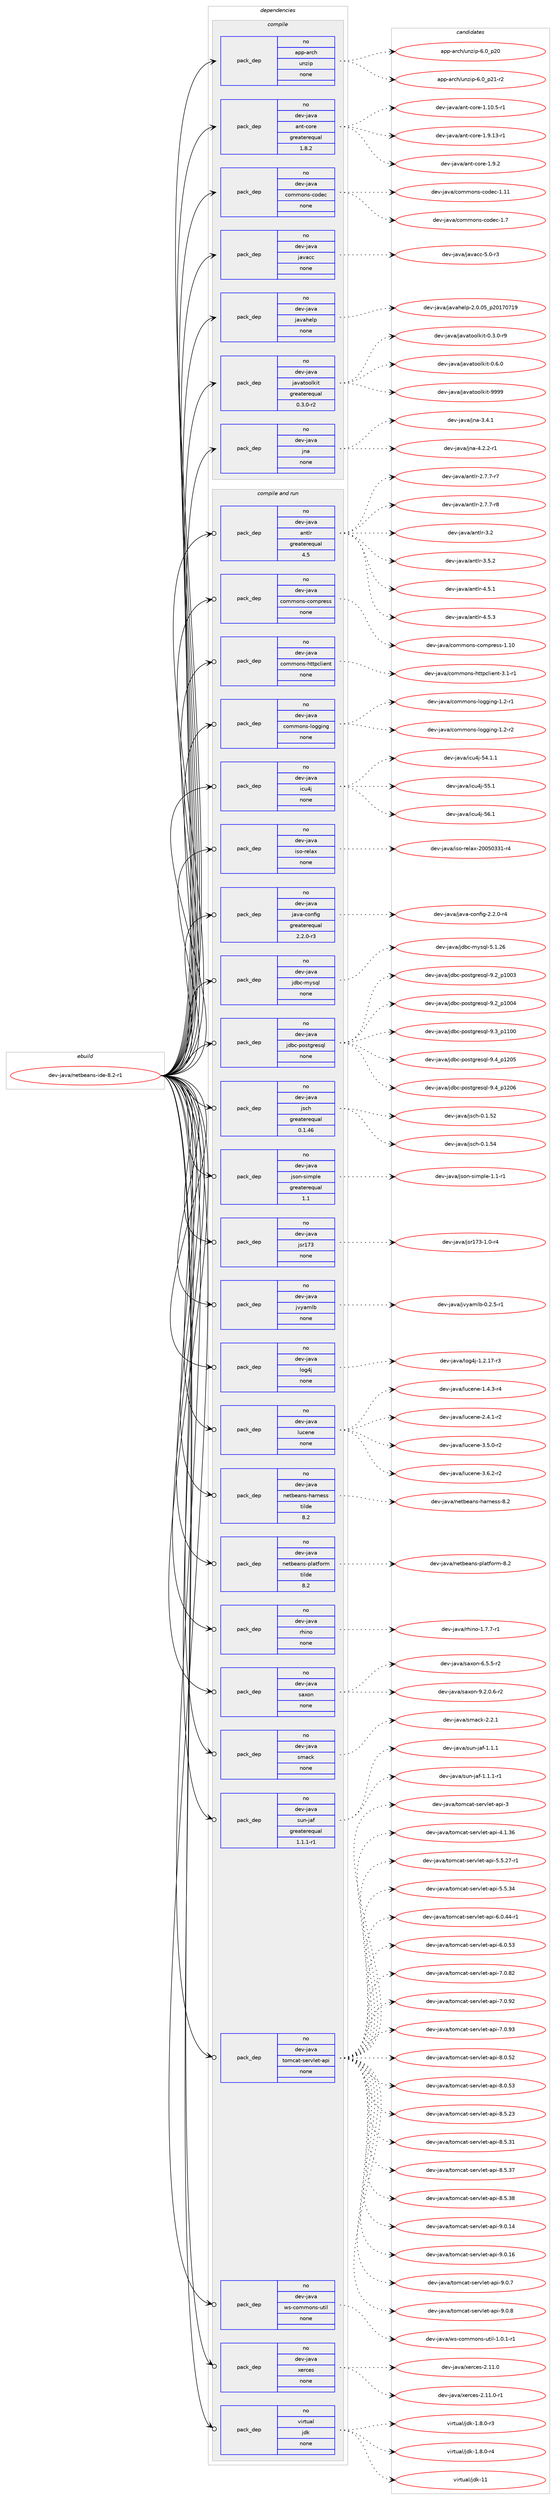 digraph prolog {

# *************
# Graph options
# *************

newrank=true;
concentrate=true;
compound=true;
graph [rankdir=LR,fontname=Helvetica,fontsize=10,ranksep=1.5];#, ranksep=2.5, nodesep=0.2];
edge  [arrowhead=vee];
node  [fontname=Helvetica,fontsize=10];

# **********
# The ebuild
# **********

subgraph cluster_leftcol {
color=gray;
rank=same;
label=<<i>ebuild</i>>;
id [label="dev-java/netbeans-ide-8.2-r1", color=red, width=4, href="../dev-java/netbeans-ide-8.2-r1.svg"];
}

# ****************
# The dependencies
# ****************

subgraph cluster_midcol {
color=gray;
label=<<i>dependencies</i>>;
subgraph cluster_compile {
fillcolor="#eeeeee";
style=filled;
label=<<i>compile</i>>;
subgraph pack970043 {
dependency1355590 [label=<<TABLE BORDER="0" CELLBORDER="1" CELLSPACING="0" CELLPADDING="4" WIDTH="220"><TR><TD ROWSPAN="6" CELLPADDING="30">pack_dep</TD></TR><TR><TD WIDTH="110">no</TD></TR><TR><TD>app-arch</TD></TR><TR><TD>unzip</TD></TR><TR><TD>none</TD></TR><TR><TD></TD></TR></TABLE>>, shape=none, color=blue];
}
id:e -> dependency1355590:w [weight=20,style="solid",arrowhead="vee"];
subgraph pack970044 {
dependency1355591 [label=<<TABLE BORDER="0" CELLBORDER="1" CELLSPACING="0" CELLPADDING="4" WIDTH="220"><TR><TD ROWSPAN="6" CELLPADDING="30">pack_dep</TD></TR><TR><TD WIDTH="110">no</TD></TR><TR><TD>dev-java</TD></TR><TR><TD>ant-core</TD></TR><TR><TD>greaterequal</TD></TR><TR><TD>1.8.2</TD></TR></TABLE>>, shape=none, color=blue];
}
id:e -> dependency1355591:w [weight=20,style="solid",arrowhead="vee"];
subgraph pack970045 {
dependency1355592 [label=<<TABLE BORDER="0" CELLBORDER="1" CELLSPACING="0" CELLPADDING="4" WIDTH="220"><TR><TD ROWSPAN="6" CELLPADDING="30">pack_dep</TD></TR><TR><TD WIDTH="110">no</TD></TR><TR><TD>dev-java</TD></TR><TR><TD>commons-codec</TD></TR><TR><TD>none</TD></TR><TR><TD></TD></TR></TABLE>>, shape=none, color=blue];
}
id:e -> dependency1355592:w [weight=20,style="solid",arrowhead="vee"];
subgraph pack970046 {
dependency1355593 [label=<<TABLE BORDER="0" CELLBORDER="1" CELLSPACING="0" CELLPADDING="4" WIDTH="220"><TR><TD ROWSPAN="6" CELLPADDING="30">pack_dep</TD></TR><TR><TD WIDTH="110">no</TD></TR><TR><TD>dev-java</TD></TR><TR><TD>javacc</TD></TR><TR><TD>none</TD></TR><TR><TD></TD></TR></TABLE>>, shape=none, color=blue];
}
id:e -> dependency1355593:w [weight=20,style="solid",arrowhead="vee"];
subgraph pack970047 {
dependency1355594 [label=<<TABLE BORDER="0" CELLBORDER="1" CELLSPACING="0" CELLPADDING="4" WIDTH="220"><TR><TD ROWSPAN="6" CELLPADDING="30">pack_dep</TD></TR><TR><TD WIDTH="110">no</TD></TR><TR><TD>dev-java</TD></TR><TR><TD>javahelp</TD></TR><TR><TD>none</TD></TR><TR><TD></TD></TR></TABLE>>, shape=none, color=blue];
}
id:e -> dependency1355594:w [weight=20,style="solid",arrowhead="vee"];
subgraph pack970048 {
dependency1355595 [label=<<TABLE BORDER="0" CELLBORDER="1" CELLSPACING="0" CELLPADDING="4" WIDTH="220"><TR><TD ROWSPAN="6" CELLPADDING="30">pack_dep</TD></TR><TR><TD WIDTH="110">no</TD></TR><TR><TD>dev-java</TD></TR><TR><TD>javatoolkit</TD></TR><TR><TD>greaterequal</TD></TR><TR><TD>0.3.0-r2</TD></TR></TABLE>>, shape=none, color=blue];
}
id:e -> dependency1355595:w [weight=20,style="solid",arrowhead="vee"];
subgraph pack970049 {
dependency1355596 [label=<<TABLE BORDER="0" CELLBORDER="1" CELLSPACING="0" CELLPADDING="4" WIDTH="220"><TR><TD ROWSPAN="6" CELLPADDING="30">pack_dep</TD></TR><TR><TD WIDTH="110">no</TD></TR><TR><TD>dev-java</TD></TR><TR><TD>jna</TD></TR><TR><TD>none</TD></TR><TR><TD></TD></TR></TABLE>>, shape=none, color=blue];
}
id:e -> dependency1355596:w [weight=20,style="solid",arrowhead="vee"];
}
subgraph cluster_compileandrun {
fillcolor="#eeeeee";
style=filled;
label=<<i>compile and run</i>>;
subgraph pack970050 {
dependency1355597 [label=<<TABLE BORDER="0" CELLBORDER="1" CELLSPACING="0" CELLPADDING="4" WIDTH="220"><TR><TD ROWSPAN="6" CELLPADDING="30">pack_dep</TD></TR><TR><TD WIDTH="110">no</TD></TR><TR><TD>dev-java</TD></TR><TR><TD>antlr</TD></TR><TR><TD>greaterequal</TD></TR><TR><TD>4.5</TD></TR></TABLE>>, shape=none, color=blue];
}
id:e -> dependency1355597:w [weight=20,style="solid",arrowhead="odotvee"];
subgraph pack970051 {
dependency1355598 [label=<<TABLE BORDER="0" CELLBORDER="1" CELLSPACING="0" CELLPADDING="4" WIDTH="220"><TR><TD ROWSPAN="6" CELLPADDING="30">pack_dep</TD></TR><TR><TD WIDTH="110">no</TD></TR><TR><TD>dev-java</TD></TR><TR><TD>commons-compress</TD></TR><TR><TD>none</TD></TR><TR><TD></TD></TR></TABLE>>, shape=none, color=blue];
}
id:e -> dependency1355598:w [weight=20,style="solid",arrowhead="odotvee"];
subgraph pack970052 {
dependency1355599 [label=<<TABLE BORDER="0" CELLBORDER="1" CELLSPACING="0" CELLPADDING="4" WIDTH="220"><TR><TD ROWSPAN="6" CELLPADDING="30">pack_dep</TD></TR><TR><TD WIDTH="110">no</TD></TR><TR><TD>dev-java</TD></TR><TR><TD>commons-httpclient</TD></TR><TR><TD>none</TD></TR><TR><TD></TD></TR></TABLE>>, shape=none, color=blue];
}
id:e -> dependency1355599:w [weight=20,style="solid",arrowhead="odotvee"];
subgraph pack970053 {
dependency1355600 [label=<<TABLE BORDER="0" CELLBORDER="1" CELLSPACING="0" CELLPADDING="4" WIDTH="220"><TR><TD ROWSPAN="6" CELLPADDING="30">pack_dep</TD></TR><TR><TD WIDTH="110">no</TD></TR><TR><TD>dev-java</TD></TR><TR><TD>commons-logging</TD></TR><TR><TD>none</TD></TR><TR><TD></TD></TR></TABLE>>, shape=none, color=blue];
}
id:e -> dependency1355600:w [weight=20,style="solid",arrowhead="odotvee"];
subgraph pack970054 {
dependency1355601 [label=<<TABLE BORDER="0" CELLBORDER="1" CELLSPACING="0" CELLPADDING="4" WIDTH="220"><TR><TD ROWSPAN="6" CELLPADDING="30">pack_dep</TD></TR><TR><TD WIDTH="110">no</TD></TR><TR><TD>dev-java</TD></TR><TR><TD>icu4j</TD></TR><TR><TD>none</TD></TR><TR><TD></TD></TR></TABLE>>, shape=none, color=blue];
}
id:e -> dependency1355601:w [weight=20,style="solid",arrowhead="odotvee"];
subgraph pack970055 {
dependency1355602 [label=<<TABLE BORDER="0" CELLBORDER="1" CELLSPACING="0" CELLPADDING="4" WIDTH="220"><TR><TD ROWSPAN="6" CELLPADDING="30">pack_dep</TD></TR><TR><TD WIDTH="110">no</TD></TR><TR><TD>dev-java</TD></TR><TR><TD>iso-relax</TD></TR><TR><TD>none</TD></TR><TR><TD></TD></TR></TABLE>>, shape=none, color=blue];
}
id:e -> dependency1355602:w [weight=20,style="solid",arrowhead="odotvee"];
subgraph pack970056 {
dependency1355603 [label=<<TABLE BORDER="0" CELLBORDER="1" CELLSPACING="0" CELLPADDING="4" WIDTH="220"><TR><TD ROWSPAN="6" CELLPADDING="30">pack_dep</TD></TR><TR><TD WIDTH="110">no</TD></TR><TR><TD>dev-java</TD></TR><TR><TD>java-config</TD></TR><TR><TD>greaterequal</TD></TR><TR><TD>2.2.0-r3</TD></TR></TABLE>>, shape=none, color=blue];
}
id:e -> dependency1355603:w [weight=20,style="solid",arrowhead="odotvee"];
subgraph pack970057 {
dependency1355604 [label=<<TABLE BORDER="0" CELLBORDER="1" CELLSPACING="0" CELLPADDING="4" WIDTH="220"><TR><TD ROWSPAN="6" CELLPADDING="30">pack_dep</TD></TR><TR><TD WIDTH="110">no</TD></TR><TR><TD>dev-java</TD></TR><TR><TD>jdbc-mysql</TD></TR><TR><TD>none</TD></TR><TR><TD></TD></TR></TABLE>>, shape=none, color=blue];
}
id:e -> dependency1355604:w [weight=20,style="solid",arrowhead="odotvee"];
subgraph pack970058 {
dependency1355605 [label=<<TABLE BORDER="0" CELLBORDER="1" CELLSPACING="0" CELLPADDING="4" WIDTH="220"><TR><TD ROWSPAN="6" CELLPADDING="30">pack_dep</TD></TR><TR><TD WIDTH="110">no</TD></TR><TR><TD>dev-java</TD></TR><TR><TD>jdbc-postgresql</TD></TR><TR><TD>none</TD></TR><TR><TD></TD></TR></TABLE>>, shape=none, color=blue];
}
id:e -> dependency1355605:w [weight=20,style="solid",arrowhead="odotvee"];
subgraph pack970059 {
dependency1355606 [label=<<TABLE BORDER="0" CELLBORDER="1" CELLSPACING="0" CELLPADDING="4" WIDTH="220"><TR><TD ROWSPAN="6" CELLPADDING="30">pack_dep</TD></TR><TR><TD WIDTH="110">no</TD></TR><TR><TD>dev-java</TD></TR><TR><TD>jsch</TD></TR><TR><TD>greaterequal</TD></TR><TR><TD>0.1.46</TD></TR></TABLE>>, shape=none, color=blue];
}
id:e -> dependency1355606:w [weight=20,style="solid",arrowhead="odotvee"];
subgraph pack970060 {
dependency1355607 [label=<<TABLE BORDER="0" CELLBORDER="1" CELLSPACING="0" CELLPADDING="4" WIDTH="220"><TR><TD ROWSPAN="6" CELLPADDING="30">pack_dep</TD></TR><TR><TD WIDTH="110">no</TD></TR><TR><TD>dev-java</TD></TR><TR><TD>json-simple</TD></TR><TR><TD>greaterequal</TD></TR><TR><TD>1.1</TD></TR></TABLE>>, shape=none, color=blue];
}
id:e -> dependency1355607:w [weight=20,style="solid",arrowhead="odotvee"];
subgraph pack970061 {
dependency1355608 [label=<<TABLE BORDER="0" CELLBORDER="1" CELLSPACING="0" CELLPADDING="4" WIDTH="220"><TR><TD ROWSPAN="6" CELLPADDING="30">pack_dep</TD></TR><TR><TD WIDTH="110">no</TD></TR><TR><TD>dev-java</TD></TR><TR><TD>jsr173</TD></TR><TR><TD>none</TD></TR><TR><TD></TD></TR></TABLE>>, shape=none, color=blue];
}
id:e -> dependency1355608:w [weight=20,style="solid",arrowhead="odotvee"];
subgraph pack970062 {
dependency1355609 [label=<<TABLE BORDER="0" CELLBORDER="1" CELLSPACING="0" CELLPADDING="4" WIDTH="220"><TR><TD ROWSPAN="6" CELLPADDING="30">pack_dep</TD></TR><TR><TD WIDTH="110">no</TD></TR><TR><TD>dev-java</TD></TR><TR><TD>jvyamlb</TD></TR><TR><TD>none</TD></TR><TR><TD></TD></TR></TABLE>>, shape=none, color=blue];
}
id:e -> dependency1355609:w [weight=20,style="solid",arrowhead="odotvee"];
subgraph pack970063 {
dependency1355610 [label=<<TABLE BORDER="0" CELLBORDER="1" CELLSPACING="0" CELLPADDING="4" WIDTH="220"><TR><TD ROWSPAN="6" CELLPADDING="30">pack_dep</TD></TR><TR><TD WIDTH="110">no</TD></TR><TR><TD>dev-java</TD></TR><TR><TD>log4j</TD></TR><TR><TD>none</TD></TR><TR><TD></TD></TR></TABLE>>, shape=none, color=blue];
}
id:e -> dependency1355610:w [weight=20,style="solid",arrowhead="odotvee"];
subgraph pack970064 {
dependency1355611 [label=<<TABLE BORDER="0" CELLBORDER="1" CELLSPACING="0" CELLPADDING="4" WIDTH="220"><TR><TD ROWSPAN="6" CELLPADDING="30">pack_dep</TD></TR><TR><TD WIDTH="110">no</TD></TR><TR><TD>dev-java</TD></TR><TR><TD>lucene</TD></TR><TR><TD>none</TD></TR><TR><TD></TD></TR></TABLE>>, shape=none, color=blue];
}
id:e -> dependency1355611:w [weight=20,style="solid",arrowhead="odotvee"];
subgraph pack970065 {
dependency1355612 [label=<<TABLE BORDER="0" CELLBORDER="1" CELLSPACING="0" CELLPADDING="4" WIDTH="220"><TR><TD ROWSPAN="6" CELLPADDING="30">pack_dep</TD></TR><TR><TD WIDTH="110">no</TD></TR><TR><TD>dev-java</TD></TR><TR><TD>netbeans-harness</TD></TR><TR><TD>tilde</TD></TR><TR><TD>8.2</TD></TR></TABLE>>, shape=none, color=blue];
}
id:e -> dependency1355612:w [weight=20,style="solid",arrowhead="odotvee"];
subgraph pack970066 {
dependency1355613 [label=<<TABLE BORDER="0" CELLBORDER="1" CELLSPACING="0" CELLPADDING="4" WIDTH="220"><TR><TD ROWSPAN="6" CELLPADDING="30">pack_dep</TD></TR><TR><TD WIDTH="110">no</TD></TR><TR><TD>dev-java</TD></TR><TR><TD>netbeans-platform</TD></TR><TR><TD>tilde</TD></TR><TR><TD>8.2</TD></TR></TABLE>>, shape=none, color=blue];
}
id:e -> dependency1355613:w [weight=20,style="solid",arrowhead="odotvee"];
subgraph pack970067 {
dependency1355614 [label=<<TABLE BORDER="0" CELLBORDER="1" CELLSPACING="0" CELLPADDING="4" WIDTH="220"><TR><TD ROWSPAN="6" CELLPADDING="30">pack_dep</TD></TR><TR><TD WIDTH="110">no</TD></TR><TR><TD>dev-java</TD></TR><TR><TD>rhino</TD></TR><TR><TD>none</TD></TR><TR><TD></TD></TR></TABLE>>, shape=none, color=blue];
}
id:e -> dependency1355614:w [weight=20,style="solid",arrowhead="odotvee"];
subgraph pack970068 {
dependency1355615 [label=<<TABLE BORDER="0" CELLBORDER="1" CELLSPACING="0" CELLPADDING="4" WIDTH="220"><TR><TD ROWSPAN="6" CELLPADDING="30">pack_dep</TD></TR><TR><TD WIDTH="110">no</TD></TR><TR><TD>dev-java</TD></TR><TR><TD>saxon</TD></TR><TR><TD>none</TD></TR><TR><TD></TD></TR></TABLE>>, shape=none, color=blue];
}
id:e -> dependency1355615:w [weight=20,style="solid",arrowhead="odotvee"];
subgraph pack970069 {
dependency1355616 [label=<<TABLE BORDER="0" CELLBORDER="1" CELLSPACING="0" CELLPADDING="4" WIDTH="220"><TR><TD ROWSPAN="6" CELLPADDING="30">pack_dep</TD></TR><TR><TD WIDTH="110">no</TD></TR><TR><TD>dev-java</TD></TR><TR><TD>smack</TD></TR><TR><TD>none</TD></TR><TR><TD></TD></TR></TABLE>>, shape=none, color=blue];
}
id:e -> dependency1355616:w [weight=20,style="solid",arrowhead="odotvee"];
subgraph pack970070 {
dependency1355617 [label=<<TABLE BORDER="0" CELLBORDER="1" CELLSPACING="0" CELLPADDING="4" WIDTH="220"><TR><TD ROWSPAN="6" CELLPADDING="30">pack_dep</TD></TR><TR><TD WIDTH="110">no</TD></TR><TR><TD>dev-java</TD></TR><TR><TD>sun-jaf</TD></TR><TR><TD>greaterequal</TD></TR><TR><TD>1.1.1-r1</TD></TR></TABLE>>, shape=none, color=blue];
}
id:e -> dependency1355617:w [weight=20,style="solid",arrowhead="odotvee"];
subgraph pack970071 {
dependency1355618 [label=<<TABLE BORDER="0" CELLBORDER="1" CELLSPACING="0" CELLPADDING="4" WIDTH="220"><TR><TD ROWSPAN="6" CELLPADDING="30">pack_dep</TD></TR><TR><TD WIDTH="110">no</TD></TR><TR><TD>dev-java</TD></TR><TR><TD>tomcat-servlet-api</TD></TR><TR><TD>none</TD></TR><TR><TD></TD></TR></TABLE>>, shape=none, color=blue];
}
id:e -> dependency1355618:w [weight=20,style="solid",arrowhead="odotvee"];
subgraph pack970072 {
dependency1355619 [label=<<TABLE BORDER="0" CELLBORDER="1" CELLSPACING="0" CELLPADDING="4" WIDTH="220"><TR><TD ROWSPAN="6" CELLPADDING="30">pack_dep</TD></TR><TR><TD WIDTH="110">no</TD></TR><TR><TD>dev-java</TD></TR><TR><TD>ws-commons-util</TD></TR><TR><TD>none</TD></TR><TR><TD></TD></TR></TABLE>>, shape=none, color=blue];
}
id:e -> dependency1355619:w [weight=20,style="solid",arrowhead="odotvee"];
subgraph pack970073 {
dependency1355620 [label=<<TABLE BORDER="0" CELLBORDER="1" CELLSPACING="0" CELLPADDING="4" WIDTH="220"><TR><TD ROWSPAN="6" CELLPADDING="30">pack_dep</TD></TR><TR><TD WIDTH="110">no</TD></TR><TR><TD>dev-java</TD></TR><TR><TD>xerces</TD></TR><TR><TD>none</TD></TR><TR><TD></TD></TR></TABLE>>, shape=none, color=blue];
}
id:e -> dependency1355620:w [weight=20,style="solid",arrowhead="odotvee"];
subgraph pack970074 {
dependency1355621 [label=<<TABLE BORDER="0" CELLBORDER="1" CELLSPACING="0" CELLPADDING="4" WIDTH="220"><TR><TD ROWSPAN="6" CELLPADDING="30">pack_dep</TD></TR><TR><TD WIDTH="110">no</TD></TR><TR><TD>virtual</TD></TR><TR><TD>jdk</TD></TR><TR><TD>none</TD></TR><TR><TD></TD></TR></TABLE>>, shape=none, color=blue];
}
id:e -> dependency1355621:w [weight=20,style="solid",arrowhead="odotvee"];
}
subgraph cluster_run {
fillcolor="#eeeeee";
style=filled;
label=<<i>run</i>>;
}
}

# **************
# The candidates
# **************

subgraph cluster_choices {
rank=same;
color=gray;
label=<<i>candidates</i>>;

subgraph choice970043 {
color=black;
nodesep=1;
choice971121124597114991044711711012210511245544648951125048 [label="app-arch/unzip-6.0_p20", color=red, width=4,href="../app-arch/unzip-6.0_p20.svg"];
choice9711211245971149910447117110122105112455446489511250494511450 [label="app-arch/unzip-6.0_p21-r2", color=red, width=4,href="../app-arch/unzip-6.0_p21-r2.svg"];
dependency1355590:e -> choice971121124597114991044711711012210511245544648951125048:w [style=dotted,weight="100"];
dependency1355590:e -> choice9711211245971149910447117110122105112455446489511250494511450:w [style=dotted,weight="100"];
}
subgraph choice970044 {
color=black;
nodesep=1;
choice10010111845106971189747971101164599111114101454946494846534511449 [label="dev-java/ant-core-1.10.5-r1", color=red, width=4,href="../dev-java/ant-core-1.10.5-r1.svg"];
choice10010111845106971189747971101164599111114101454946574649514511449 [label="dev-java/ant-core-1.9.13-r1", color=red, width=4,href="../dev-java/ant-core-1.9.13-r1.svg"];
choice10010111845106971189747971101164599111114101454946574650 [label="dev-java/ant-core-1.9.2", color=red, width=4,href="../dev-java/ant-core-1.9.2.svg"];
dependency1355591:e -> choice10010111845106971189747971101164599111114101454946494846534511449:w [style=dotted,weight="100"];
dependency1355591:e -> choice10010111845106971189747971101164599111114101454946574649514511449:w [style=dotted,weight="100"];
dependency1355591:e -> choice10010111845106971189747971101164599111114101454946574650:w [style=dotted,weight="100"];
}
subgraph choice970045 {
color=black;
nodesep=1;
choice10010111845106971189747991111091091111101154599111100101994549464949 [label="dev-java/commons-codec-1.11", color=red, width=4,href="../dev-java/commons-codec-1.11.svg"];
choice100101118451069711897479911110910911111011545991111001019945494655 [label="dev-java/commons-codec-1.7", color=red, width=4,href="../dev-java/commons-codec-1.7.svg"];
dependency1355592:e -> choice10010111845106971189747991111091091111101154599111100101994549464949:w [style=dotted,weight="100"];
dependency1355592:e -> choice100101118451069711897479911110910911111011545991111001019945494655:w [style=dotted,weight="100"];
}
subgraph choice970046 {
color=black;
nodesep=1;
choice1001011184510697118974710697118979999455346484511451 [label="dev-java/javacc-5.0-r3", color=red, width=4,href="../dev-java/javacc-5.0-r3.svg"];
dependency1355593:e -> choice1001011184510697118974710697118979999455346484511451:w [style=dotted,weight="100"];
}
subgraph choice970047 {
color=black;
nodesep=1;
choice10010111845106971189747106971189710410110811245504648464853951125048495548554957 [label="dev-java/javahelp-2.0.05_p20170719", color=red, width=4,href="../dev-java/javahelp-2.0.05_p20170719.svg"];
dependency1355594:e -> choice10010111845106971189747106971189710410110811245504648464853951125048495548554957:w [style=dotted,weight="100"];
}
subgraph choice970048 {
color=black;
nodesep=1;
choice1001011184510697118974710697118971161111111081071051164548465146484511457 [label="dev-java/javatoolkit-0.3.0-r9", color=red, width=4,href="../dev-java/javatoolkit-0.3.0-r9.svg"];
choice100101118451069711897471069711897116111111108107105116454846544648 [label="dev-java/javatoolkit-0.6.0", color=red, width=4,href="../dev-java/javatoolkit-0.6.0.svg"];
choice1001011184510697118974710697118971161111111081071051164557575757 [label="dev-java/javatoolkit-9999", color=red, width=4,href="../dev-java/javatoolkit-9999.svg"];
dependency1355595:e -> choice1001011184510697118974710697118971161111111081071051164548465146484511457:w [style=dotted,weight="100"];
dependency1355595:e -> choice100101118451069711897471069711897116111111108107105116454846544648:w [style=dotted,weight="100"];
dependency1355595:e -> choice1001011184510697118974710697118971161111111081071051164557575757:w [style=dotted,weight="100"];
}
subgraph choice970049 {
color=black;
nodesep=1;
choice1001011184510697118974710611097455146524649 [label="dev-java/jna-3.4.1", color=red, width=4,href="../dev-java/jna-3.4.1.svg"];
choice10010111845106971189747106110974552465046504511449 [label="dev-java/jna-4.2.2-r1", color=red, width=4,href="../dev-java/jna-4.2.2-r1.svg"];
dependency1355596:e -> choice1001011184510697118974710611097455146524649:w [style=dotted,weight="100"];
dependency1355596:e -> choice10010111845106971189747106110974552465046504511449:w [style=dotted,weight="100"];
}
subgraph choice970050 {
color=black;
nodesep=1;
choice10010111845106971189747971101161081144550465546554511455 [label="dev-java/antlr-2.7.7-r7", color=red, width=4,href="../dev-java/antlr-2.7.7-r7.svg"];
choice10010111845106971189747971101161081144550465546554511456 [label="dev-java/antlr-2.7.7-r8", color=red, width=4,href="../dev-java/antlr-2.7.7-r8.svg"];
choice100101118451069711897479711011610811445514650 [label="dev-java/antlr-3.2", color=red, width=4,href="../dev-java/antlr-3.2.svg"];
choice1001011184510697118974797110116108114455146534650 [label="dev-java/antlr-3.5.2", color=red, width=4,href="../dev-java/antlr-3.5.2.svg"];
choice1001011184510697118974797110116108114455246534649 [label="dev-java/antlr-4.5.1", color=red, width=4,href="../dev-java/antlr-4.5.1.svg"];
choice1001011184510697118974797110116108114455246534651 [label="dev-java/antlr-4.5.3", color=red, width=4,href="../dev-java/antlr-4.5.3.svg"];
dependency1355597:e -> choice10010111845106971189747971101161081144550465546554511455:w [style=dotted,weight="100"];
dependency1355597:e -> choice10010111845106971189747971101161081144550465546554511456:w [style=dotted,weight="100"];
dependency1355597:e -> choice100101118451069711897479711011610811445514650:w [style=dotted,weight="100"];
dependency1355597:e -> choice1001011184510697118974797110116108114455146534650:w [style=dotted,weight="100"];
dependency1355597:e -> choice1001011184510697118974797110116108114455246534649:w [style=dotted,weight="100"];
dependency1355597:e -> choice1001011184510697118974797110116108114455246534651:w [style=dotted,weight="100"];
}
subgraph choice970051 {
color=black;
nodesep=1;
choice100101118451069711897479911110910911111011545991111091121141011151154549464948 [label="dev-java/commons-compress-1.10", color=red, width=4,href="../dev-java/commons-compress-1.10.svg"];
dependency1355598:e -> choice100101118451069711897479911110910911111011545991111091121141011151154549464948:w [style=dotted,weight="100"];
}
subgraph choice970052 {
color=black;
nodesep=1;
choice10010111845106971189747991111091091111101154510411611611299108105101110116455146494511449 [label="dev-java/commons-httpclient-3.1-r1", color=red, width=4,href="../dev-java/commons-httpclient-3.1-r1.svg"];
dependency1355599:e -> choice10010111845106971189747991111091091111101154510411611611299108105101110116455146494511449:w [style=dotted,weight="100"];
}
subgraph choice970053 {
color=black;
nodesep=1;
choice100101118451069711897479911110910911111011545108111103103105110103454946504511449 [label="dev-java/commons-logging-1.2-r1", color=red, width=4,href="../dev-java/commons-logging-1.2-r1.svg"];
choice100101118451069711897479911110910911111011545108111103103105110103454946504511450 [label="dev-java/commons-logging-1.2-r2", color=red, width=4,href="../dev-java/commons-logging-1.2-r2.svg"];
dependency1355600:e -> choice100101118451069711897479911110910911111011545108111103103105110103454946504511449:w [style=dotted,weight="100"];
dependency1355600:e -> choice100101118451069711897479911110910911111011545108111103103105110103454946504511450:w [style=dotted,weight="100"];
}
subgraph choice970054 {
color=black;
nodesep=1;
choice10010111845106971189747105991175210645535246494649 [label="dev-java/icu4j-54.1.1", color=red, width=4,href="../dev-java/icu4j-54.1.1.svg"];
choice1001011184510697118974710599117521064553534649 [label="dev-java/icu4j-55.1", color=red, width=4,href="../dev-java/icu4j-55.1.svg"];
choice1001011184510697118974710599117521064553544649 [label="dev-java/icu4j-56.1", color=red, width=4,href="../dev-java/icu4j-56.1.svg"];
dependency1355601:e -> choice10010111845106971189747105991175210645535246494649:w [style=dotted,weight="100"];
dependency1355601:e -> choice1001011184510697118974710599117521064553534649:w [style=dotted,weight="100"];
dependency1355601:e -> choice1001011184510697118974710599117521064553544649:w [style=dotted,weight="100"];
}
subgraph choice970055 {
color=black;
nodesep=1;
choice1001011184510697118974710511511145114101108971204550484853485151494511452 [label="dev-java/iso-relax-20050331-r4", color=red, width=4,href="../dev-java/iso-relax-20050331-r4.svg"];
dependency1355602:e -> choice1001011184510697118974710511511145114101108971204550484853485151494511452:w [style=dotted,weight="100"];
}
subgraph choice970056 {
color=black;
nodesep=1;
choice10010111845106971189747106971189745991111101021051034550465046484511452 [label="dev-java/java-config-2.2.0-r4", color=red, width=4,href="../dev-java/java-config-2.2.0-r4.svg"];
dependency1355603:e -> choice10010111845106971189747106971189745991111101021051034550465046484511452:w [style=dotted,weight="100"];
}
subgraph choice970057 {
color=black;
nodesep=1;
choice1001011184510697118974710610098994510912111511310845534649465054 [label="dev-java/jdbc-mysql-5.1.26", color=red, width=4,href="../dev-java/jdbc-mysql-5.1.26.svg"];
dependency1355604:e -> choice1001011184510697118974710610098994510912111511310845534649465054:w [style=dotted,weight="100"];
}
subgraph choice970058 {
color=black;
nodesep=1;
choice10010111845106971189747106100989945112111115116103114101115113108455746509511249484851 [label="dev-java/jdbc-postgresql-9.2_p1003", color=red, width=4,href="../dev-java/jdbc-postgresql-9.2_p1003.svg"];
choice10010111845106971189747106100989945112111115116103114101115113108455746509511249484852 [label="dev-java/jdbc-postgresql-9.2_p1004", color=red, width=4,href="../dev-java/jdbc-postgresql-9.2_p1004.svg"];
choice10010111845106971189747106100989945112111115116103114101115113108455746519511249494848 [label="dev-java/jdbc-postgresql-9.3_p1100", color=red, width=4,href="../dev-java/jdbc-postgresql-9.3_p1100.svg"];
choice10010111845106971189747106100989945112111115116103114101115113108455746529511249504853 [label="dev-java/jdbc-postgresql-9.4_p1205", color=red, width=4,href="../dev-java/jdbc-postgresql-9.4_p1205.svg"];
choice10010111845106971189747106100989945112111115116103114101115113108455746529511249504854 [label="dev-java/jdbc-postgresql-9.4_p1206", color=red, width=4,href="../dev-java/jdbc-postgresql-9.4_p1206.svg"];
dependency1355605:e -> choice10010111845106971189747106100989945112111115116103114101115113108455746509511249484851:w [style=dotted,weight="100"];
dependency1355605:e -> choice10010111845106971189747106100989945112111115116103114101115113108455746509511249484852:w [style=dotted,weight="100"];
dependency1355605:e -> choice10010111845106971189747106100989945112111115116103114101115113108455746519511249494848:w [style=dotted,weight="100"];
dependency1355605:e -> choice10010111845106971189747106100989945112111115116103114101115113108455746529511249504853:w [style=dotted,weight="100"];
dependency1355605:e -> choice10010111845106971189747106100989945112111115116103114101115113108455746529511249504854:w [style=dotted,weight="100"];
}
subgraph choice970059 {
color=black;
nodesep=1;
choice100101118451069711897471061159910445484649465350 [label="dev-java/jsch-0.1.52", color=red, width=4,href="../dev-java/jsch-0.1.52.svg"];
choice100101118451069711897471061159910445484649465352 [label="dev-java/jsch-0.1.54", color=red, width=4,href="../dev-java/jsch-0.1.54.svg"];
dependency1355606:e -> choice100101118451069711897471061159910445484649465350:w [style=dotted,weight="100"];
dependency1355606:e -> choice100101118451069711897471061159910445484649465352:w [style=dotted,weight="100"];
}
subgraph choice970060 {
color=black;
nodesep=1;
choice1001011184510697118974710611511111045115105109112108101454946494511449 [label="dev-java/json-simple-1.1-r1", color=red, width=4,href="../dev-java/json-simple-1.1-r1.svg"];
dependency1355607:e -> choice1001011184510697118974710611511111045115105109112108101454946494511449:w [style=dotted,weight="100"];
}
subgraph choice970061 {
color=black;
nodesep=1;
choice10010111845106971189747106115114495551454946484511452 [label="dev-java/jsr173-1.0-r4", color=red, width=4,href="../dev-java/jsr173-1.0-r4.svg"];
dependency1355608:e -> choice10010111845106971189747106115114495551454946484511452:w [style=dotted,weight="100"];
}
subgraph choice970062 {
color=black;
nodesep=1;
choice1001011184510697118974710611812197109108984548465046534511449 [label="dev-java/jvyamlb-0.2.5-r1", color=red, width=4,href="../dev-java/jvyamlb-0.2.5-r1.svg"];
dependency1355609:e -> choice1001011184510697118974710611812197109108984548465046534511449:w [style=dotted,weight="100"];
}
subgraph choice970063 {
color=black;
nodesep=1;
choice1001011184510697118974710811110352106454946504649554511451 [label="dev-java/log4j-1.2.17-r3", color=red, width=4,href="../dev-java/log4j-1.2.17-r3.svg"];
dependency1355610:e -> choice1001011184510697118974710811110352106454946504649554511451:w [style=dotted,weight="100"];
}
subgraph choice970064 {
color=black;
nodesep=1;
choice10010111845106971189747108117991011101014549465246514511452 [label="dev-java/lucene-1.4.3-r4", color=red, width=4,href="../dev-java/lucene-1.4.3-r4.svg"];
choice10010111845106971189747108117991011101014550465246494511450 [label="dev-java/lucene-2.4.1-r2", color=red, width=4,href="../dev-java/lucene-2.4.1-r2.svg"];
choice10010111845106971189747108117991011101014551465346484511450 [label="dev-java/lucene-3.5.0-r2", color=red, width=4,href="../dev-java/lucene-3.5.0-r2.svg"];
choice10010111845106971189747108117991011101014551465446504511450 [label="dev-java/lucene-3.6.2-r2", color=red, width=4,href="../dev-java/lucene-3.6.2-r2.svg"];
dependency1355611:e -> choice10010111845106971189747108117991011101014549465246514511452:w [style=dotted,weight="100"];
dependency1355611:e -> choice10010111845106971189747108117991011101014550465246494511450:w [style=dotted,weight="100"];
dependency1355611:e -> choice10010111845106971189747108117991011101014551465346484511450:w [style=dotted,weight="100"];
dependency1355611:e -> choice10010111845106971189747108117991011101014551465446504511450:w [style=dotted,weight="100"];
}
subgraph choice970065 {
color=black;
nodesep=1;
choice100101118451069711897471101011169810197110115451049711411010111511545564650 [label="dev-java/netbeans-harness-8.2", color=red, width=4,href="../dev-java/netbeans-harness-8.2.svg"];
dependency1355612:e -> choice100101118451069711897471101011169810197110115451049711411010111511545564650:w [style=dotted,weight="100"];
}
subgraph choice970066 {
color=black;
nodesep=1;
choice100101118451069711897471101011169810197110115451121089711610211111410945564650 [label="dev-java/netbeans-platform-8.2", color=red, width=4,href="../dev-java/netbeans-platform-8.2.svg"];
dependency1355613:e -> choice100101118451069711897471101011169810197110115451121089711610211111410945564650:w [style=dotted,weight="100"];
}
subgraph choice970067 {
color=black;
nodesep=1;
choice100101118451069711897471141041051101114549465546554511449 [label="dev-java/rhino-1.7.7-r1", color=red, width=4,href="../dev-java/rhino-1.7.7-r1.svg"];
dependency1355614:e -> choice100101118451069711897471141041051101114549465546554511449:w [style=dotted,weight="100"];
}
subgraph choice970068 {
color=black;
nodesep=1;
choice10010111845106971189747115971201111104554465346534511450 [label="dev-java/saxon-6.5.5-r2", color=red, width=4,href="../dev-java/saxon-6.5.5-r2.svg"];
choice100101118451069711897471159712011111045574650464846544511450 [label="dev-java/saxon-9.2.0.6-r2", color=red, width=4,href="../dev-java/saxon-9.2.0.6-r2.svg"];
dependency1355615:e -> choice10010111845106971189747115971201111104554465346534511450:w [style=dotted,weight="100"];
dependency1355615:e -> choice100101118451069711897471159712011111045574650464846544511450:w [style=dotted,weight="100"];
}
subgraph choice970069 {
color=black;
nodesep=1;
choice100101118451069711897471151099799107455046504649 [label="dev-java/smack-2.2.1", color=red, width=4,href="../dev-java/smack-2.2.1.svg"];
dependency1355616:e -> choice100101118451069711897471151099799107455046504649:w [style=dotted,weight="100"];
}
subgraph choice970070 {
color=black;
nodesep=1;
choice100101118451069711897471151171104510697102454946494649 [label="dev-java/sun-jaf-1.1.1", color=red, width=4,href="../dev-java/sun-jaf-1.1.1.svg"];
choice1001011184510697118974711511711045106971024549464946494511449 [label="dev-java/sun-jaf-1.1.1-r1", color=red, width=4,href="../dev-java/sun-jaf-1.1.1-r1.svg"];
dependency1355617:e -> choice100101118451069711897471151171104510697102454946494649:w [style=dotted,weight="100"];
dependency1355617:e -> choice1001011184510697118974711511711045106971024549464946494511449:w [style=dotted,weight="100"];
}
subgraph choice970071 {
color=black;
nodesep=1;
choice1001011184510697118974711611110999971164511510111411810810111645971121054551 [label="dev-java/tomcat-servlet-api-3", color=red, width=4,href="../dev-java/tomcat-servlet-api-3.svg"];
choice10010111845106971189747116111109999711645115101114118108101116459711210545524649465154 [label="dev-java/tomcat-servlet-api-4.1.36", color=red, width=4,href="../dev-java/tomcat-servlet-api-4.1.36.svg"];
choice100101118451069711897471161111099997116451151011141181081011164597112105455346534650554511449 [label="dev-java/tomcat-servlet-api-5.5.27-r1", color=red, width=4,href="../dev-java/tomcat-servlet-api-5.5.27-r1.svg"];
choice10010111845106971189747116111109999711645115101114118108101116459711210545534653465152 [label="dev-java/tomcat-servlet-api-5.5.34", color=red, width=4,href="../dev-java/tomcat-servlet-api-5.5.34.svg"];
choice100101118451069711897471161111099997116451151011141181081011164597112105455446484652524511449 [label="dev-java/tomcat-servlet-api-6.0.44-r1", color=red, width=4,href="../dev-java/tomcat-servlet-api-6.0.44-r1.svg"];
choice10010111845106971189747116111109999711645115101114118108101116459711210545544648465351 [label="dev-java/tomcat-servlet-api-6.0.53", color=red, width=4,href="../dev-java/tomcat-servlet-api-6.0.53.svg"];
choice10010111845106971189747116111109999711645115101114118108101116459711210545554648465650 [label="dev-java/tomcat-servlet-api-7.0.82", color=red, width=4,href="../dev-java/tomcat-servlet-api-7.0.82.svg"];
choice10010111845106971189747116111109999711645115101114118108101116459711210545554648465750 [label="dev-java/tomcat-servlet-api-7.0.92", color=red, width=4,href="../dev-java/tomcat-servlet-api-7.0.92.svg"];
choice10010111845106971189747116111109999711645115101114118108101116459711210545554648465751 [label="dev-java/tomcat-servlet-api-7.0.93", color=red, width=4,href="../dev-java/tomcat-servlet-api-7.0.93.svg"];
choice10010111845106971189747116111109999711645115101114118108101116459711210545564648465350 [label="dev-java/tomcat-servlet-api-8.0.52", color=red, width=4,href="../dev-java/tomcat-servlet-api-8.0.52.svg"];
choice10010111845106971189747116111109999711645115101114118108101116459711210545564648465351 [label="dev-java/tomcat-servlet-api-8.0.53", color=red, width=4,href="../dev-java/tomcat-servlet-api-8.0.53.svg"];
choice10010111845106971189747116111109999711645115101114118108101116459711210545564653465051 [label="dev-java/tomcat-servlet-api-8.5.23", color=red, width=4,href="../dev-java/tomcat-servlet-api-8.5.23.svg"];
choice10010111845106971189747116111109999711645115101114118108101116459711210545564653465149 [label="dev-java/tomcat-servlet-api-8.5.31", color=red, width=4,href="../dev-java/tomcat-servlet-api-8.5.31.svg"];
choice10010111845106971189747116111109999711645115101114118108101116459711210545564653465155 [label="dev-java/tomcat-servlet-api-8.5.37", color=red, width=4,href="../dev-java/tomcat-servlet-api-8.5.37.svg"];
choice10010111845106971189747116111109999711645115101114118108101116459711210545564653465156 [label="dev-java/tomcat-servlet-api-8.5.38", color=red, width=4,href="../dev-java/tomcat-servlet-api-8.5.38.svg"];
choice10010111845106971189747116111109999711645115101114118108101116459711210545574648464952 [label="dev-java/tomcat-servlet-api-9.0.14", color=red, width=4,href="../dev-java/tomcat-servlet-api-9.0.14.svg"];
choice10010111845106971189747116111109999711645115101114118108101116459711210545574648464954 [label="dev-java/tomcat-servlet-api-9.0.16", color=red, width=4,href="../dev-java/tomcat-servlet-api-9.0.16.svg"];
choice100101118451069711897471161111099997116451151011141181081011164597112105455746484655 [label="dev-java/tomcat-servlet-api-9.0.7", color=red, width=4,href="../dev-java/tomcat-servlet-api-9.0.7.svg"];
choice100101118451069711897471161111099997116451151011141181081011164597112105455746484656 [label="dev-java/tomcat-servlet-api-9.0.8", color=red, width=4,href="../dev-java/tomcat-servlet-api-9.0.8.svg"];
dependency1355618:e -> choice1001011184510697118974711611110999971164511510111411810810111645971121054551:w [style=dotted,weight="100"];
dependency1355618:e -> choice10010111845106971189747116111109999711645115101114118108101116459711210545524649465154:w [style=dotted,weight="100"];
dependency1355618:e -> choice100101118451069711897471161111099997116451151011141181081011164597112105455346534650554511449:w [style=dotted,weight="100"];
dependency1355618:e -> choice10010111845106971189747116111109999711645115101114118108101116459711210545534653465152:w [style=dotted,weight="100"];
dependency1355618:e -> choice100101118451069711897471161111099997116451151011141181081011164597112105455446484652524511449:w [style=dotted,weight="100"];
dependency1355618:e -> choice10010111845106971189747116111109999711645115101114118108101116459711210545544648465351:w [style=dotted,weight="100"];
dependency1355618:e -> choice10010111845106971189747116111109999711645115101114118108101116459711210545554648465650:w [style=dotted,weight="100"];
dependency1355618:e -> choice10010111845106971189747116111109999711645115101114118108101116459711210545554648465750:w [style=dotted,weight="100"];
dependency1355618:e -> choice10010111845106971189747116111109999711645115101114118108101116459711210545554648465751:w [style=dotted,weight="100"];
dependency1355618:e -> choice10010111845106971189747116111109999711645115101114118108101116459711210545564648465350:w [style=dotted,weight="100"];
dependency1355618:e -> choice10010111845106971189747116111109999711645115101114118108101116459711210545564648465351:w [style=dotted,weight="100"];
dependency1355618:e -> choice10010111845106971189747116111109999711645115101114118108101116459711210545564653465051:w [style=dotted,weight="100"];
dependency1355618:e -> choice10010111845106971189747116111109999711645115101114118108101116459711210545564653465149:w [style=dotted,weight="100"];
dependency1355618:e -> choice10010111845106971189747116111109999711645115101114118108101116459711210545564653465155:w [style=dotted,weight="100"];
dependency1355618:e -> choice10010111845106971189747116111109999711645115101114118108101116459711210545564653465156:w [style=dotted,weight="100"];
dependency1355618:e -> choice10010111845106971189747116111109999711645115101114118108101116459711210545574648464952:w [style=dotted,weight="100"];
dependency1355618:e -> choice10010111845106971189747116111109999711645115101114118108101116459711210545574648464954:w [style=dotted,weight="100"];
dependency1355618:e -> choice100101118451069711897471161111099997116451151011141181081011164597112105455746484655:w [style=dotted,weight="100"];
dependency1355618:e -> choice100101118451069711897471161111099997116451151011141181081011164597112105455746484656:w [style=dotted,weight="100"];
}
subgraph choice970072 {
color=black;
nodesep=1;
choice100101118451069711897471191154599111109109111110115451171161051084549464846494511449 [label="dev-java/ws-commons-util-1.0.1-r1", color=red, width=4,href="../dev-java/ws-commons-util-1.0.1-r1.svg"];
dependency1355619:e -> choice100101118451069711897471191154599111109109111110115451171161051084549464846494511449:w [style=dotted,weight="100"];
}
subgraph choice970073 {
color=black;
nodesep=1;
choice100101118451069711897471201011149910111545504649494648 [label="dev-java/xerces-2.11.0", color=red, width=4,href="../dev-java/xerces-2.11.0.svg"];
choice1001011184510697118974712010111499101115455046494946484511449 [label="dev-java/xerces-2.11.0-r1", color=red, width=4,href="../dev-java/xerces-2.11.0-r1.svg"];
dependency1355620:e -> choice100101118451069711897471201011149910111545504649494648:w [style=dotted,weight="100"];
dependency1355620:e -> choice1001011184510697118974712010111499101115455046494946484511449:w [style=dotted,weight="100"];
}
subgraph choice970074 {
color=black;
nodesep=1;
choice11810511411611797108471061001074549465646484511451 [label="virtual/jdk-1.8.0-r3", color=red, width=4,href="../virtual/jdk-1.8.0-r3.svg"];
choice11810511411611797108471061001074549465646484511452 [label="virtual/jdk-1.8.0-r4", color=red, width=4,href="../virtual/jdk-1.8.0-r4.svg"];
choice1181051141161179710847106100107454949 [label="virtual/jdk-11", color=red, width=4,href="../virtual/jdk-11.svg"];
dependency1355621:e -> choice11810511411611797108471061001074549465646484511451:w [style=dotted,weight="100"];
dependency1355621:e -> choice11810511411611797108471061001074549465646484511452:w [style=dotted,weight="100"];
dependency1355621:e -> choice1181051141161179710847106100107454949:w [style=dotted,weight="100"];
}
}

}
